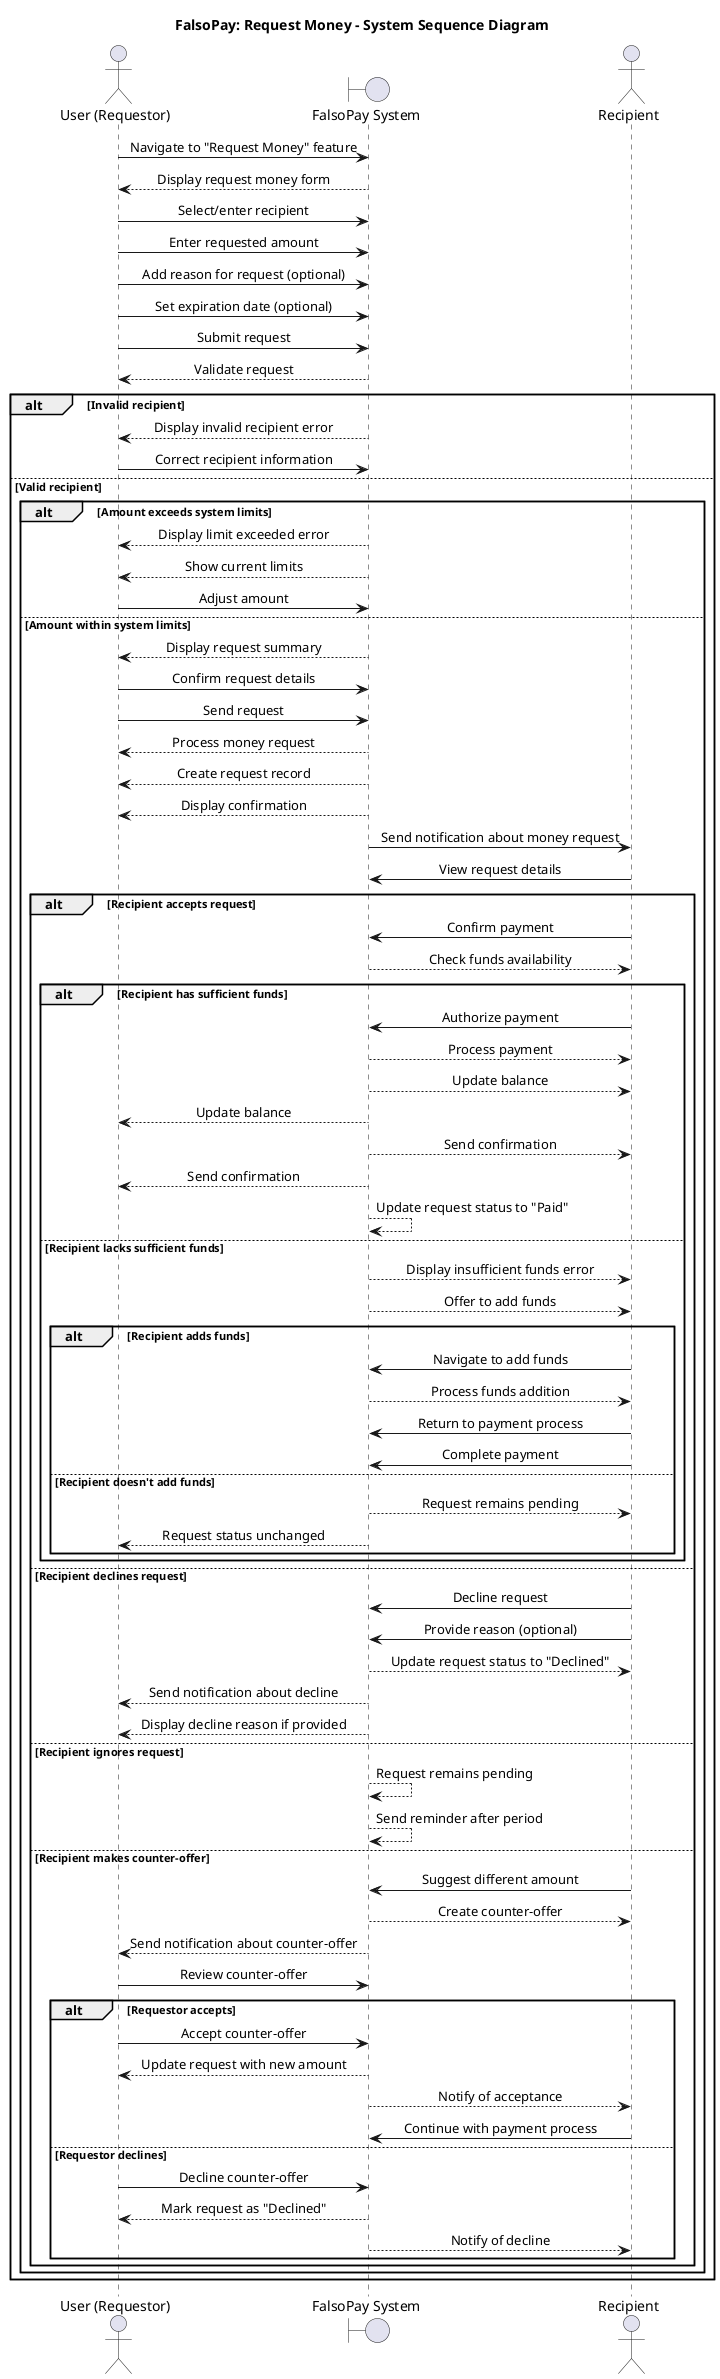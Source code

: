 @startuml Request-Money-SSD

skinparam sequenceMessageAlign center
skinparam sequenceParticipantBorderColor Black
skinparam sequenceParticipantBackgroundColor LightYellow

title "FalsoPay: Request Money - System Sequence Diagram"

actor "User (Requestor)" as requestor
boundary "FalsoPay System" as system
actor "Recipient" as recipient

requestor -> system: Navigate to "Request Money" feature
system --> requestor: Display request money form

requestor -> system: Select/enter recipient
requestor -> system: Enter requested amount
requestor -> system: Add reason for request (optional)
requestor -> system: Set expiration date (optional)
requestor -> system: Submit request

system --> requestor: Validate request

alt Invalid recipient
    system --> requestor: Display invalid recipient error
    requestor -> system: Correct recipient information
else Valid recipient
    alt Amount exceeds system limits
        system --> requestor: Display limit exceeded error
        system --> requestor: Show current limits
        requestor -> system: Adjust amount
    else Amount within system limits
        system --> requestor: Display request summary
        requestor -> system: Confirm request details
        requestor -> system: Send request
        
        system --> requestor: Process money request
        system --> requestor: Create request record
        system --> requestor: Display confirmation
        
        system -> recipient: Send notification about money request
        recipient -> system: View request details
        
        alt Recipient accepts request
            recipient -> system: Confirm payment
            
            system --> recipient: Check funds availability
            
            alt Recipient has sufficient funds
                recipient -> system: Authorize payment
                system --> recipient: Process payment
                system --> recipient: Update balance
                system --> requestor: Update balance
                system --> recipient: Send confirmation
                system --> requestor: Send confirmation
                system --> system: Update request status to "Paid"
            else Recipient lacks sufficient funds
                system --> recipient: Display insufficient funds error
                system --> recipient: Offer to add funds
                
                alt Recipient adds funds
                    recipient -> system: Navigate to add funds
                    system --> recipient: Process funds addition
                    recipient -> system: Return to payment process
                    recipient -> system: Complete payment
                else Recipient doesn't add funds
                    system --> recipient: Request remains pending
                    system --> requestor: Request status unchanged
                end
            end
        else Recipient declines request
            recipient -> system: Decline request
            recipient -> system: Provide reason (optional)
            
            system --> recipient: Update request status to "Declined"
            system --> requestor: Send notification about decline
            system --> requestor: Display decline reason if provided
        else Recipient ignores request
            system --> system: Request remains pending
            system --> system: Send reminder after period
        else Recipient makes counter-offer
            recipient -> system: Suggest different amount
            
            system --> recipient: Create counter-offer
            system --> requestor: Send notification about counter-offer
            
            requestor -> system: Review counter-offer
            
            alt Requestor accepts
                requestor -> system: Accept counter-offer
                system --> requestor: Update request with new amount
                system --> recipient: Notify of acceptance
                recipient -> system: Continue with payment process
            else Requestor declines
                requestor -> system: Decline counter-offer
                system --> requestor: Mark request as "Declined"
                system --> recipient: Notify of decline
            end
        end
    end
end

@enduml 